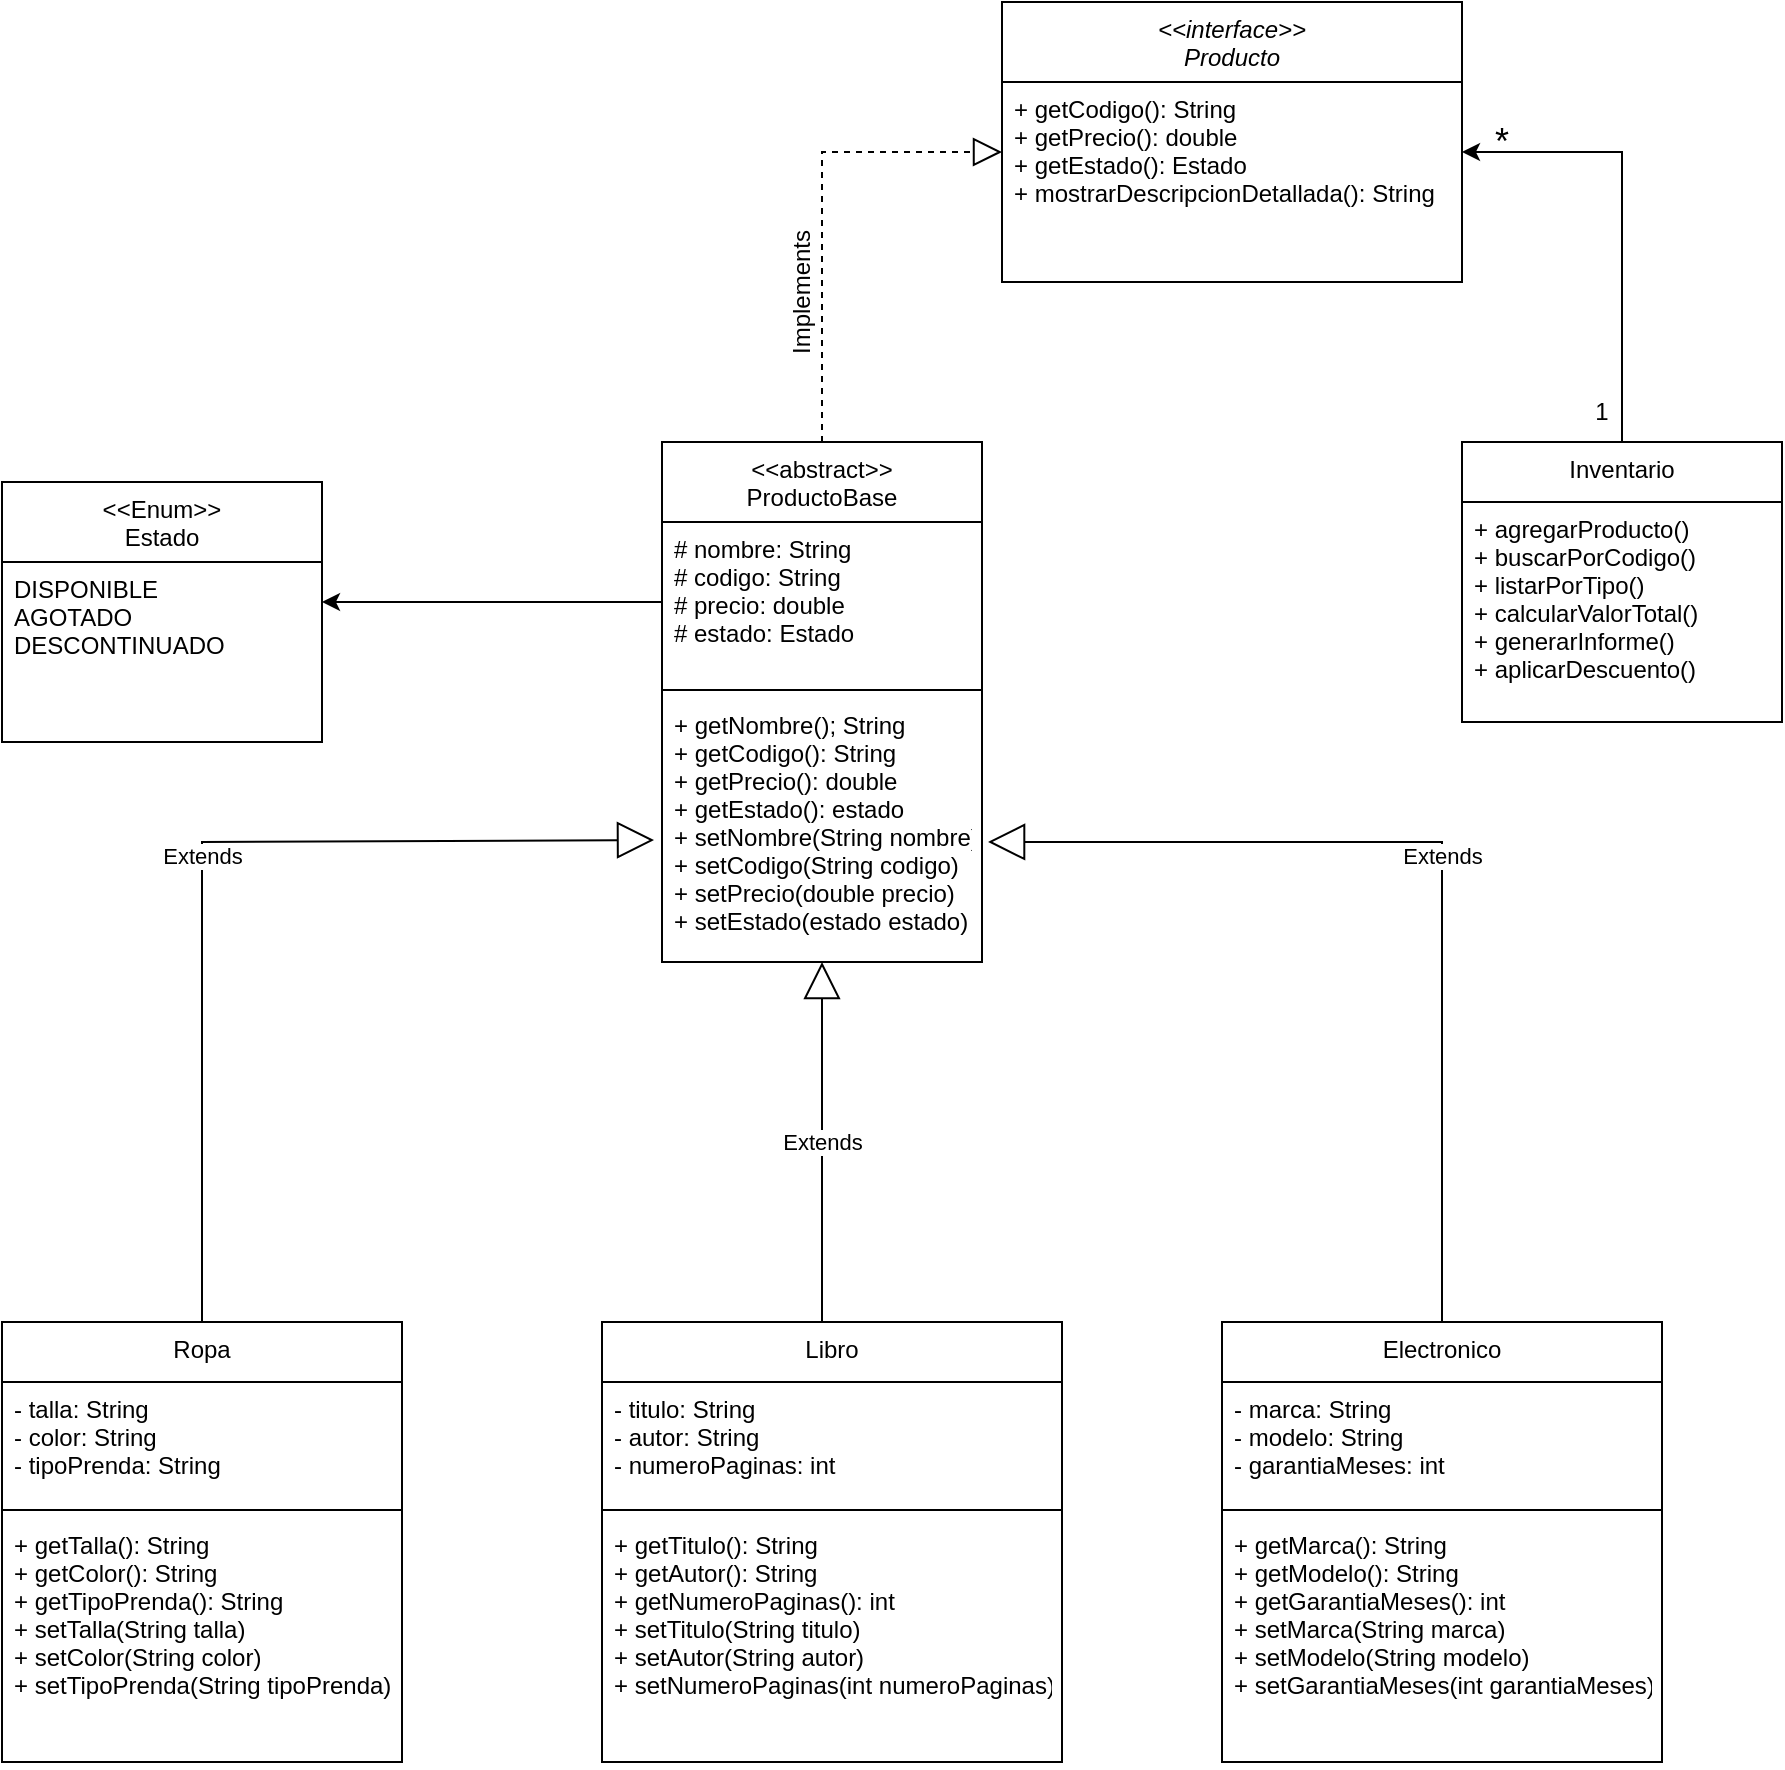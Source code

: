 <mxfile version="26.1.1">
  <diagram id="C5RBs43oDa-KdzZeNtuy" name="Page-1">
    <mxGraphModel dx="2145" dy="616" grid="1" gridSize="10" guides="1" tooltips="1" connect="1" arrows="1" fold="1" page="1" pageScale="1" pageWidth="827" pageHeight="1169" math="0" shadow="0">
      <root>
        <mxCell id="WIyWlLk6GJQsqaUBKTNV-0" />
        <mxCell id="WIyWlLk6GJQsqaUBKTNV-1" parent="WIyWlLk6GJQsqaUBKTNV-0" />
        <mxCell id="zkfFHV4jXpPFQw0GAbJ--0" value="&lt;&lt;interface&gt;&gt;&#xa;Producto" style="swimlane;fontStyle=2;align=center;verticalAlign=top;childLayout=stackLayout;horizontal=1;startSize=40;horizontalStack=0;resizeParent=1;resizeLast=0;collapsible=1;marginBottom=0;rounded=0;shadow=0;strokeWidth=1;" parent="WIyWlLk6GJQsqaUBKTNV-1" vertex="1">
          <mxGeometry x="130" y="100" width="230" height="140" as="geometry">
            <mxRectangle x="230" y="140" width="160" height="26" as="alternateBounds" />
          </mxGeometry>
        </mxCell>
        <mxCell id="zkfFHV4jXpPFQw0GAbJ--1" value="+ getCodigo(): String        &#xa;+ getPrecio(): double        &#xa;+ getEstado(): Estado        &#xa;+ mostrarDescripcionDetallada(): String" style="text;align=left;verticalAlign=top;spacingLeft=4;spacingRight=4;overflow=hidden;rotatable=0;points=[[0,0.5],[1,0.5]];portConstraint=eastwest;" parent="zkfFHV4jXpPFQw0GAbJ--0" vertex="1">
          <mxGeometry y="40" width="230" height="70" as="geometry" />
        </mxCell>
        <mxCell id="zkfFHV4jXpPFQw0GAbJ--17" value="&lt;&lt;abstract&gt;&gt;&#xa;ProductoBase" style="swimlane;fontStyle=0;align=center;verticalAlign=top;childLayout=stackLayout;horizontal=1;startSize=40;horizontalStack=0;resizeParent=1;resizeLast=0;collapsible=1;marginBottom=0;rounded=0;shadow=0;strokeWidth=1;" parent="WIyWlLk6GJQsqaUBKTNV-1" vertex="1">
          <mxGeometry x="-40" y="320" width="160" height="260" as="geometry">
            <mxRectangle x="550" y="140" width="160" height="26" as="alternateBounds" />
          </mxGeometry>
        </mxCell>
        <mxCell id="zkfFHV4jXpPFQw0GAbJ--19" value="# nombre: String         &#xa;# codigo: String         &#xa;# precio: double         &#xa;# estado: Estado " style="text;align=left;verticalAlign=top;spacingLeft=4;spacingRight=4;overflow=hidden;rotatable=0;points=[[0,0.5],[1,0.5]];portConstraint=eastwest;rounded=0;shadow=0;html=0;" parent="zkfFHV4jXpPFQw0GAbJ--17" vertex="1">
          <mxGeometry y="40" width="160" height="80" as="geometry" />
        </mxCell>
        <mxCell id="zkfFHV4jXpPFQw0GAbJ--23" value="" style="line;html=1;strokeWidth=1;align=left;verticalAlign=middle;spacingTop=-1;spacingLeft=3;spacingRight=3;rotatable=0;labelPosition=right;points=[];portConstraint=eastwest;" parent="zkfFHV4jXpPFQw0GAbJ--17" vertex="1">
          <mxGeometry y="120" width="160" height="8" as="geometry" />
        </mxCell>
        <mxCell id="zkfFHV4jXpPFQw0GAbJ--24" value="+ getNombre(); String&#xa;+ getCodigo(): String&#xa;+ getPrecio(): double&#xa;+ getEstado(): estado&#xa;+ setNombre(String nombre)&#xa;+ setCodigo(String codigo)&#xa;+ setPrecio(double precio)&#xa;+ setEstado(estado estado)" style="text;align=left;verticalAlign=top;spacingLeft=4;spacingRight=4;overflow=hidden;rotatable=0;points=[[0,0.5],[1,0.5]];portConstraint=eastwest;" parent="zkfFHV4jXpPFQw0GAbJ--17" vertex="1">
          <mxGeometry y="128" width="160" height="122" as="geometry" />
        </mxCell>
        <mxCell id="edJisn1MyrCEuwhie6_Q-5" style="edgeStyle=orthogonalEdgeStyle;rounded=0;orthogonalLoop=1;jettySize=auto;html=1;exitX=0.5;exitY=0;exitDx=0;exitDy=0;entryX=1;entryY=0.5;entryDx=0;entryDy=0;" edge="1" parent="WIyWlLk6GJQsqaUBKTNV-1" source="edJisn1MyrCEuwhie6_Q-0" target="zkfFHV4jXpPFQw0GAbJ--1">
          <mxGeometry relative="1" as="geometry">
            <mxPoint x="480" y="160" as="targetPoint" />
          </mxGeometry>
        </mxCell>
        <mxCell id="edJisn1MyrCEuwhie6_Q-0" value="Inventario" style="swimlane;fontStyle=0;align=center;verticalAlign=top;childLayout=stackLayout;horizontal=1;startSize=30;horizontalStack=0;resizeParent=1;resizeLast=0;collapsible=1;marginBottom=0;rounded=0;shadow=0;strokeWidth=1;" vertex="1" parent="WIyWlLk6GJQsqaUBKTNV-1">
          <mxGeometry x="360" y="320" width="160" height="140" as="geometry">
            <mxRectangle x="550" y="140" width="160" height="26" as="alternateBounds" />
          </mxGeometry>
        </mxCell>
        <mxCell id="edJisn1MyrCEuwhie6_Q-1" value="+ agregarProducto()&#xa;+ buscarPorCodigo()&#xa;+ listarPorTipo()&#xa;+ calcularValorTotal()&#xa;+ generarInforme()&#xa;+ aplicarDescuento()" style="text;align=left;verticalAlign=top;spacingLeft=4;spacingRight=4;overflow=hidden;rotatable=0;points=[[0,0.5],[1,0.5]];portConstraint=eastwest;rounded=0;shadow=0;html=0;" vertex="1" parent="edJisn1MyrCEuwhie6_Q-0">
          <mxGeometry y="30" width="160" height="110" as="geometry" />
        </mxCell>
        <mxCell id="edJisn1MyrCEuwhie6_Q-7" value="1" style="text;html=1;align=center;verticalAlign=middle;whiteSpace=wrap;rounded=0;" vertex="1" parent="WIyWlLk6GJQsqaUBKTNV-1">
          <mxGeometry x="400" y="290" width="60" height="30" as="geometry" />
        </mxCell>
        <mxCell id="edJisn1MyrCEuwhie6_Q-8" value="&lt;font style=&quot;font-size: 18px;&quot;&gt;*&lt;/font&gt;" style="text;html=1;align=center;verticalAlign=middle;whiteSpace=wrap;rounded=0;" vertex="1" parent="WIyWlLk6GJQsqaUBKTNV-1">
          <mxGeometry x="350" y="155" width="60" height="30" as="geometry" />
        </mxCell>
        <mxCell id="edJisn1MyrCEuwhie6_Q-13" value="&lt;&lt;Enum&gt;&gt;&#xa;Estado" style="swimlane;fontStyle=0;align=center;verticalAlign=top;childLayout=stackLayout;horizontal=1;startSize=40;horizontalStack=0;resizeParent=1;resizeLast=0;collapsible=1;marginBottom=0;rounded=0;shadow=0;strokeWidth=1;" vertex="1" parent="WIyWlLk6GJQsqaUBKTNV-1">
          <mxGeometry x="-370" y="340" width="160" height="130" as="geometry">
            <mxRectangle x="550" y="140" width="160" height="26" as="alternateBounds" />
          </mxGeometry>
        </mxCell>
        <mxCell id="edJisn1MyrCEuwhie6_Q-14" value="DISPONIBLE&#xa;AGOTADO&#xa;DESCONTINUADO" style="text;align=left;verticalAlign=top;spacingLeft=4;spacingRight=4;overflow=hidden;rotatable=0;points=[[0,0.5],[1,0.5]];portConstraint=eastwest;rounded=0;shadow=0;html=0;" vertex="1" parent="edJisn1MyrCEuwhie6_Q-13">
          <mxGeometry y="40" width="160" height="60" as="geometry" />
        </mxCell>
        <mxCell id="edJisn1MyrCEuwhie6_Q-15" style="edgeStyle=orthogonalEdgeStyle;rounded=0;orthogonalLoop=1;jettySize=auto;html=1;entryX=1;entryY=0.333;entryDx=0;entryDy=0;entryPerimeter=0;" edge="1" parent="WIyWlLk6GJQsqaUBKTNV-1" source="zkfFHV4jXpPFQw0GAbJ--19" target="edJisn1MyrCEuwhie6_Q-14">
          <mxGeometry relative="1" as="geometry" />
        </mxCell>
        <mxCell id="edJisn1MyrCEuwhie6_Q-16" value="Ropa" style="swimlane;fontStyle=0;align=center;verticalAlign=top;childLayout=stackLayout;horizontal=1;startSize=30;horizontalStack=0;resizeParent=1;resizeLast=0;collapsible=1;marginBottom=0;rounded=0;shadow=0;strokeWidth=1;" vertex="1" parent="WIyWlLk6GJQsqaUBKTNV-1">
          <mxGeometry x="-370" y="760" width="200" height="220" as="geometry">
            <mxRectangle x="550" y="140" width="160" height="26" as="alternateBounds" />
          </mxGeometry>
        </mxCell>
        <mxCell id="edJisn1MyrCEuwhie6_Q-17" value="- talla: String&#xa;- color: String&#xa;- tipoPrenda: String" style="text;align=left;verticalAlign=top;spacingLeft=4;spacingRight=4;overflow=hidden;rotatable=0;points=[[0,0.5],[1,0.5]];portConstraint=eastwest;rounded=0;shadow=0;html=0;" vertex="1" parent="edJisn1MyrCEuwhie6_Q-16">
          <mxGeometry y="30" width="200" height="60" as="geometry" />
        </mxCell>
        <mxCell id="edJisn1MyrCEuwhie6_Q-18" value="" style="line;html=1;strokeWidth=1;align=left;verticalAlign=middle;spacingTop=-1;spacingLeft=3;spacingRight=3;rotatable=0;labelPosition=right;points=[];portConstraint=eastwest;" vertex="1" parent="edJisn1MyrCEuwhie6_Q-16">
          <mxGeometry y="90" width="200" height="8" as="geometry" />
        </mxCell>
        <mxCell id="edJisn1MyrCEuwhie6_Q-19" value="+ getTalla(): String&#xa;+ getColor(): String&#xa;+ getTipoPrenda(): String&#xa;+ setTalla(String talla)&#xa;+ setColor(String color)&#xa;+ setTipoPrenda(String tipoPrenda)" style="text;align=left;verticalAlign=top;spacingLeft=4;spacingRight=4;overflow=hidden;rotatable=0;points=[[0,0.5],[1,0.5]];portConstraint=eastwest;" vertex="1" parent="edJisn1MyrCEuwhie6_Q-16">
          <mxGeometry y="98" width="200" height="122" as="geometry" />
        </mxCell>
        <mxCell id="edJisn1MyrCEuwhie6_Q-20" value="" style="endArrow=block;dashed=1;endFill=0;endSize=12;html=1;rounded=0;entryX=0;entryY=0.5;entryDx=0;entryDy=0;" edge="1" parent="WIyWlLk6GJQsqaUBKTNV-1" target="zkfFHV4jXpPFQw0GAbJ--1">
          <mxGeometry width="160" relative="1" as="geometry">
            <mxPoint x="40" y="320" as="sourcePoint" />
            <mxPoint x="200" y="320" as="targetPoint" />
            <Array as="points">
              <mxPoint x="40" y="175" />
            </Array>
          </mxGeometry>
        </mxCell>
        <mxCell id="edJisn1MyrCEuwhie6_Q-21" value="&lt;font style=&quot;font-size: 12px;&quot;&gt;Implements&lt;/font&gt;" style="text;html=1;align=center;verticalAlign=middle;whiteSpace=wrap;rounded=0;rotation=-90;" vertex="1" parent="WIyWlLk6GJQsqaUBKTNV-1">
          <mxGeometry y="230" width="60" height="30" as="geometry" />
        </mxCell>
        <mxCell id="edJisn1MyrCEuwhie6_Q-22" value="Extends" style="endArrow=block;endSize=16;endFill=0;html=1;rounded=0;entryX=-0.025;entryY=0.582;entryDx=0;entryDy=0;entryPerimeter=0;exitX=0.5;exitY=0;exitDx=0;exitDy=0;" edge="1" parent="WIyWlLk6GJQsqaUBKTNV-1" source="edJisn1MyrCEuwhie6_Q-16" target="zkfFHV4jXpPFQw0GAbJ--24">
          <mxGeometry width="160" relative="1" as="geometry">
            <mxPoint x="-330" y="650" as="sourcePoint" />
            <mxPoint x="-170" y="650" as="targetPoint" />
            <Array as="points">
              <mxPoint x="-270" y="520" />
            </Array>
          </mxGeometry>
        </mxCell>
        <mxCell id="edJisn1MyrCEuwhie6_Q-23" value="Libro" style="swimlane;fontStyle=0;align=center;verticalAlign=top;childLayout=stackLayout;horizontal=1;startSize=30;horizontalStack=0;resizeParent=1;resizeLast=0;collapsible=1;marginBottom=0;rounded=0;shadow=0;strokeWidth=1;" vertex="1" parent="WIyWlLk6GJQsqaUBKTNV-1">
          <mxGeometry x="-70" y="760" width="230" height="220" as="geometry">
            <mxRectangle x="550" y="140" width="160" height="26" as="alternateBounds" />
          </mxGeometry>
        </mxCell>
        <mxCell id="edJisn1MyrCEuwhie6_Q-24" value="- titulo: String&#xa;- autor: String&#xa;- numeroPaginas: int" style="text;align=left;verticalAlign=top;spacingLeft=4;spacingRight=4;overflow=hidden;rotatable=0;points=[[0,0.5],[1,0.5]];portConstraint=eastwest;rounded=0;shadow=0;html=0;" vertex="1" parent="edJisn1MyrCEuwhie6_Q-23">
          <mxGeometry y="30" width="230" height="60" as="geometry" />
        </mxCell>
        <mxCell id="edJisn1MyrCEuwhie6_Q-25" value="" style="line;html=1;strokeWidth=1;align=left;verticalAlign=middle;spacingTop=-1;spacingLeft=3;spacingRight=3;rotatable=0;labelPosition=right;points=[];portConstraint=eastwest;" vertex="1" parent="edJisn1MyrCEuwhie6_Q-23">
          <mxGeometry y="90" width="230" height="8" as="geometry" />
        </mxCell>
        <mxCell id="edJisn1MyrCEuwhie6_Q-26" value="+ getTitulo(): String&#xa;+ getAutor(): String&#xa;+ getNumeroPaginas(): int&#xa;+ setTitulo(String titulo)&#xa;+ setAutor(String autor)&#xa;+ setNumeroPaginas(int numeroPaginas)" style="text;align=left;verticalAlign=top;spacingLeft=4;spacingRight=4;overflow=hidden;rotatable=0;points=[[0,0.5],[1,0.5]];portConstraint=eastwest;" vertex="1" parent="edJisn1MyrCEuwhie6_Q-23">
          <mxGeometry y="98" width="230" height="122" as="geometry" />
        </mxCell>
        <mxCell id="edJisn1MyrCEuwhie6_Q-27" value="Electronico" style="swimlane;fontStyle=0;align=center;verticalAlign=top;childLayout=stackLayout;horizontal=1;startSize=30;horizontalStack=0;resizeParent=1;resizeLast=0;collapsible=1;marginBottom=0;rounded=0;shadow=0;strokeWidth=1;" vertex="1" parent="WIyWlLk6GJQsqaUBKTNV-1">
          <mxGeometry x="240" y="760" width="220" height="220" as="geometry">
            <mxRectangle x="550" y="140" width="160" height="26" as="alternateBounds" />
          </mxGeometry>
        </mxCell>
        <mxCell id="edJisn1MyrCEuwhie6_Q-28" value="- marca: String&#xa;- modelo: String&#xa;- garantiaMeses: int" style="text;align=left;verticalAlign=top;spacingLeft=4;spacingRight=4;overflow=hidden;rotatable=0;points=[[0,0.5],[1,0.5]];portConstraint=eastwest;rounded=0;shadow=0;html=0;" vertex="1" parent="edJisn1MyrCEuwhie6_Q-27">
          <mxGeometry y="30" width="220" height="60" as="geometry" />
        </mxCell>
        <mxCell id="edJisn1MyrCEuwhie6_Q-29" value="" style="line;html=1;strokeWidth=1;align=left;verticalAlign=middle;spacingTop=-1;spacingLeft=3;spacingRight=3;rotatable=0;labelPosition=right;points=[];portConstraint=eastwest;" vertex="1" parent="edJisn1MyrCEuwhie6_Q-27">
          <mxGeometry y="90" width="220" height="8" as="geometry" />
        </mxCell>
        <mxCell id="edJisn1MyrCEuwhie6_Q-30" value="+ getMarca(): String&#xa;+ getModelo(): String&#xa;+ getGarantiaMeses(): int&#xa;+ setMarca(String marca)&#xa;+ setModelo(String modelo)&#xa;+ setGarantiaMeses(int garantiaMeses)" style="text;align=left;verticalAlign=top;spacingLeft=4;spacingRight=4;overflow=hidden;rotatable=0;points=[[0,0.5],[1,0.5]];portConstraint=eastwest;" vertex="1" parent="edJisn1MyrCEuwhie6_Q-27">
          <mxGeometry y="98" width="220" height="122" as="geometry" />
        </mxCell>
        <mxCell id="edJisn1MyrCEuwhie6_Q-31" value="Extends" style="endArrow=block;endSize=16;endFill=0;html=1;rounded=0;entryX=0.5;entryY=1;entryDx=0;entryDy=0;" edge="1" parent="WIyWlLk6GJQsqaUBKTNV-1" target="zkfFHV4jXpPFQw0GAbJ--17">
          <mxGeometry width="160" relative="1" as="geometry">
            <mxPoint x="40" y="760" as="sourcePoint" />
            <mxPoint x="30" y="580" as="targetPoint" />
          </mxGeometry>
        </mxCell>
        <mxCell id="edJisn1MyrCEuwhie6_Q-32" value="Extends" style="endArrow=block;endSize=16;endFill=0;html=1;rounded=0;entryX=1.019;entryY=0.59;entryDx=0;entryDy=0;entryPerimeter=0;exitX=0.5;exitY=0;exitDx=0;exitDy=0;" edge="1" parent="WIyWlLk6GJQsqaUBKTNV-1" source="edJisn1MyrCEuwhie6_Q-27" target="zkfFHV4jXpPFQw0GAbJ--24">
          <mxGeometry width="160" relative="1" as="geometry">
            <mxPoint x="340" y="750" as="sourcePoint" />
            <mxPoint x="240" y="540" as="targetPoint" />
            <Array as="points">
              <mxPoint x="350" y="520" />
            </Array>
          </mxGeometry>
        </mxCell>
      </root>
    </mxGraphModel>
  </diagram>
</mxfile>
